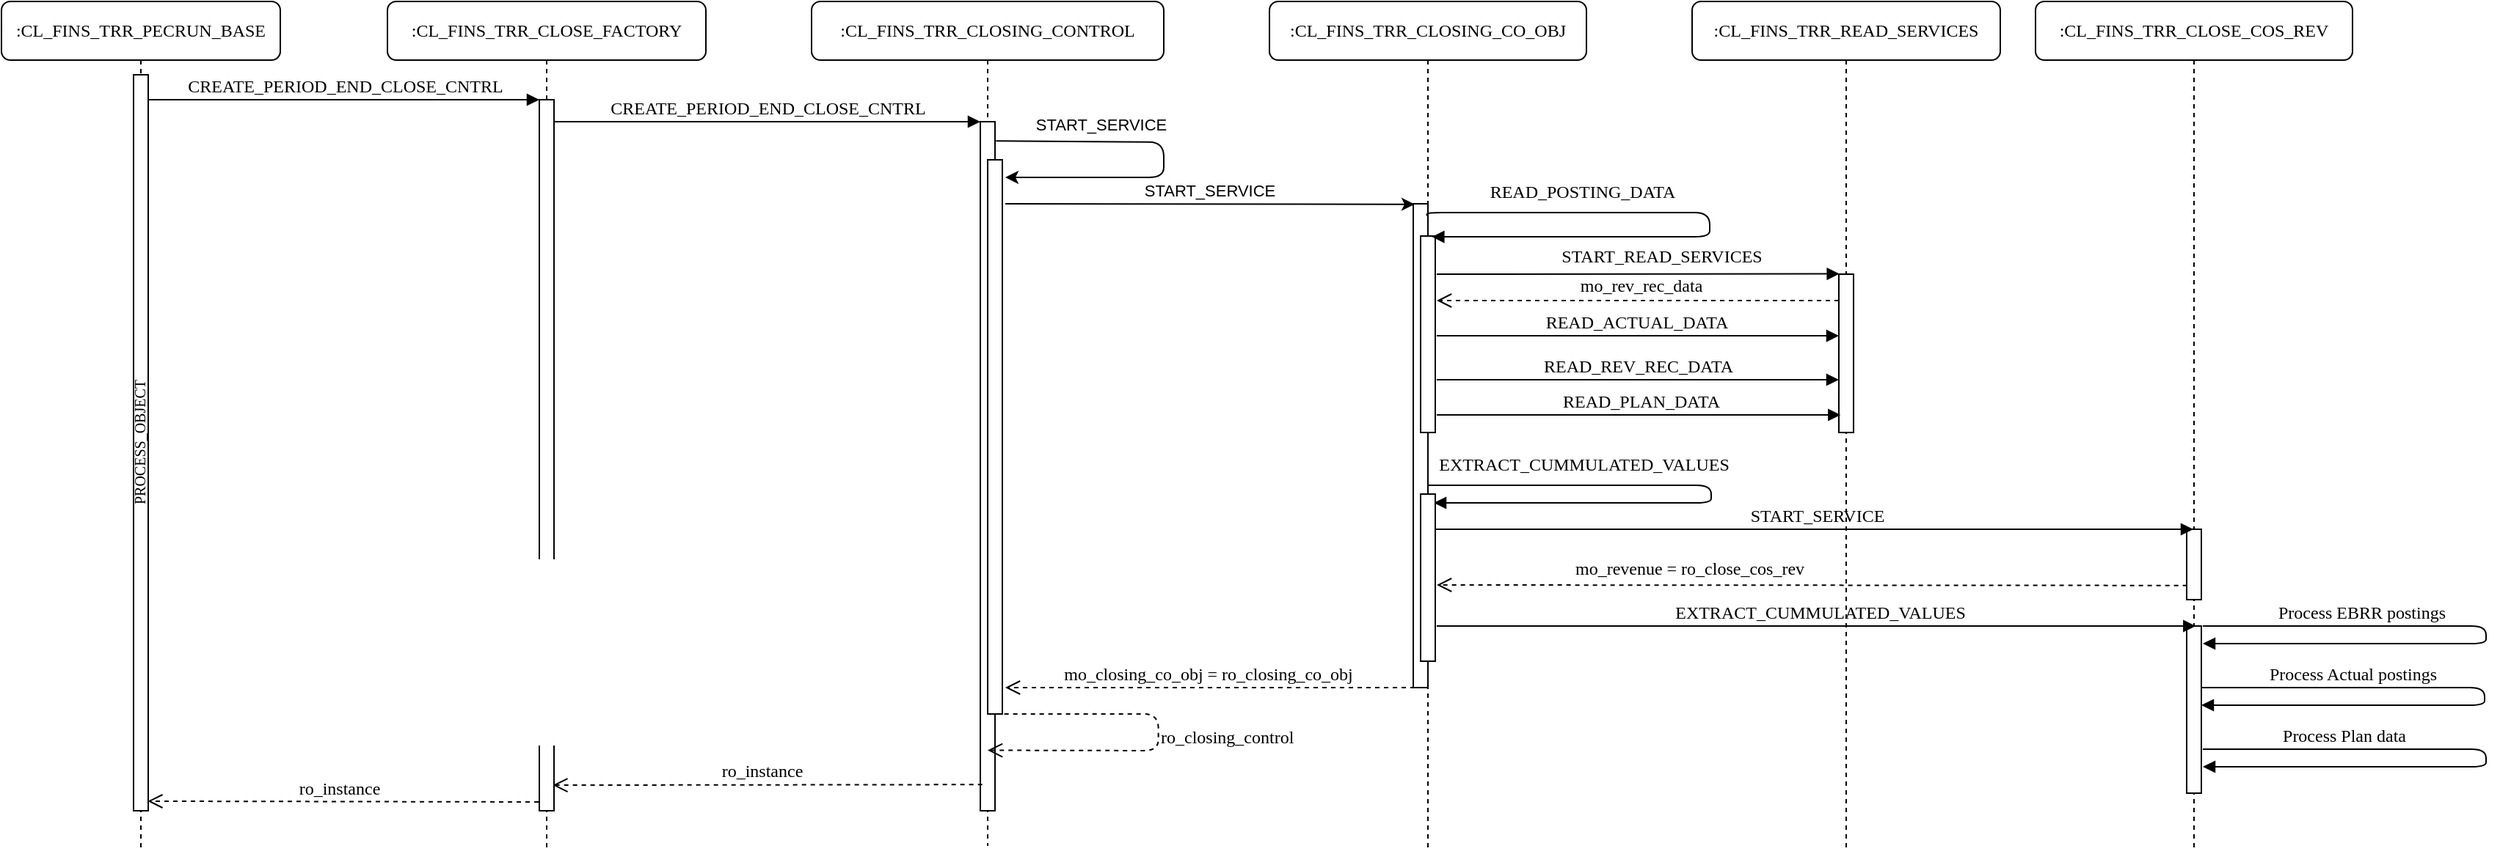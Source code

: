 <mxfile version="25.0.1" pages="3">
  <diagram name="PECRUN - Read " id="13e1069c-82ec-6db2-03f1-153e76fe0fe0">
    <mxGraphModel dx="2905" dy="877" grid="1" gridSize="6" guides="1" tooltips="1" connect="1" arrows="1" fold="1" page="1" pageScale="1" pageWidth="1100" pageHeight="850" background="none" math="0" shadow="0">
      <root>
        <mxCell id="0" />
        <mxCell id="1" parent="0" />
        <mxCell id="7baba1c4bc27f4b0-2" value=":CL_FINS_TRR_CLOSE_FACTORY" style="shape=umlLifeline;perimeter=lifelinePerimeter;whiteSpace=wrap;html=1;container=1;collapsible=0;recursiveResize=0;outlineConnect=0;rounded=1;shadow=0;comic=0;labelBackgroundColor=none;strokeWidth=1;fontFamily=Verdana;fontSize=12;align=center;" parent="1" vertex="1">
          <mxGeometry x="-25" y="48" width="217" height="580" as="geometry" />
        </mxCell>
        <mxCell id="7baba1c4bc27f4b0-10" value="" style="html=1;points=[];perimeter=orthogonalPerimeter;rounded=0;shadow=0;comic=0;labelBackgroundColor=none;strokeWidth=1;fontFamily=Verdana;fontSize=12;align=center;" parent="7baba1c4bc27f4b0-2" vertex="1">
          <mxGeometry x="103.5" y="67" width="10" height="485" as="geometry" />
        </mxCell>
        <mxCell id="7baba1c4bc27f4b0-3" value=":CL_FINS_TRR_CLOSING_CONTROL" style="shape=umlLifeline;perimeter=lifelinePerimeter;whiteSpace=wrap;html=1;container=1;collapsible=0;recursiveResize=0;outlineConnect=0;rounded=1;shadow=0;comic=0;labelBackgroundColor=none;strokeWidth=1;fontFamily=Verdana;fontSize=12;align=center;" parent="1" vertex="1">
          <mxGeometry x="264" y="48" width="240" height="576" as="geometry" />
        </mxCell>
        <mxCell id="7baba1c4bc27f4b0-13" value="" style="html=1;points=[];perimeter=orthogonalPerimeter;rounded=0;shadow=0;comic=0;labelBackgroundColor=none;strokeWidth=1;fontFamily=Verdana;fontSize=12;align=center;" parent="7baba1c4bc27f4b0-3" vertex="1">
          <mxGeometry x="115" y="82" width="10" height="470" as="geometry" />
        </mxCell>
        <mxCell id="adKXQhIe3tN8fhiwJf8t-10" value="" style="html=1;points=[];perimeter=orthogonalPerimeter;rounded=0;shadow=0;comic=0;labelBackgroundColor=none;strokeWidth=1;fontFamily=Verdana;fontSize=12;align=center;" vertex="1" parent="7baba1c4bc27f4b0-3">
          <mxGeometry x="120" y="108" width="10" height="378" as="geometry" />
        </mxCell>
        <mxCell id="adKXQhIe3tN8fhiwJf8t-11" value="START_SERVICE" style="endArrow=classic;html=1;rounded=1;exitX=1.067;exitY=0.028;exitDx=0;exitDy=0;exitPerimeter=0;curved=0;" edge="1" parent="7baba1c4bc27f4b0-3" source="7baba1c4bc27f4b0-13">
          <mxGeometry x="-0.42" y="12" width="50" height="50" relative="1" as="geometry">
            <mxPoint x="252" y="114" as="sourcePoint" />
            <mxPoint x="132" y="120" as="targetPoint" />
            <Array as="points">
              <mxPoint x="240" y="96" />
              <mxPoint x="240" y="120" />
            </Array>
            <mxPoint as="offset" />
          </mxGeometry>
        </mxCell>
        <mxCell id="adKXQhIe3tN8fhiwJf8t-12" value="ro_closing_control" style="html=1;verticalAlign=bottom;endArrow=open;dashed=1;endSize=8;labelBackgroundColor=none;fontFamily=Verdana;fontSize=12;exitX=0.9;exitY=1;exitDx=0;exitDy=0;exitPerimeter=0;rounded=1;curved=0;entryX=0.867;entryY=0.925;entryDx=0;entryDy=0;entryPerimeter=0;horizontal=1;align=left;" edge="1" parent="7baba1c4bc27f4b0-3">
          <mxGeometry x="0.076" relative="1" as="geometry">
            <mxPoint x="120.0" y="510.75" as="targetPoint" />
            <mxPoint x="125.33" y="486" as="sourcePoint" />
            <Array as="points">
              <mxPoint x="236.33" y="486" />
              <mxPoint x="236.33" y="511" />
            </Array>
            <mxPoint as="offset" />
          </mxGeometry>
        </mxCell>
        <mxCell id="adKXQhIe3tN8fhiwJf8t-23" value="mo_closing_co_obj = ro_closing_co_obj" style="html=1;verticalAlign=bottom;endArrow=open;dashed=1;endSize=8;labelBackgroundColor=none;fontFamily=Verdana;fontSize=12;" edge="1" parent="7baba1c4bc27f4b0-3">
          <mxGeometry x="0.011" relative="1" as="geometry">
            <mxPoint x="132" y="468" as="targetPoint" />
            <mxPoint x="411" y="468" as="sourcePoint" />
            <Array as="points" />
            <mxPoint as="offset" />
          </mxGeometry>
        </mxCell>
        <mxCell id="7baba1c4bc27f4b0-4" value=":CL_FINS_TRR_CLOSING_CO_OBJ" style="shape=umlLifeline;perimeter=lifelinePerimeter;whiteSpace=wrap;html=1;container=1;collapsible=0;recursiveResize=0;outlineConnect=0;rounded=1;shadow=0;comic=0;labelBackgroundColor=none;strokeWidth=1;fontFamily=Verdana;fontSize=12;align=center;" parent="1" vertex="1">
          <mxGeometry x="576" y="48" width="216" height="580" as="geometry" />
        </mxCell>
        <mxCell id="7baba1c4bc27f4b0-16" value="" style="html=1;points=[];perimeter=orthogonalPerimeter;rounded=0;shadow=0;comic=0;labelBackgroundColor=none;strokeWidth=1;fontFamily=Verdana;fontSize=12;align=center;" parent="7baba1c4bc27f4b0-4" vertex="1">
          <mxGeometry x="98" y="138" width="10" height="330" as="geometry" />
        </mxCell>
        <mxCell id="7baba1c4bc27f4b0-34" value="" style="html=1;points=[];perimeter=orthogonalPerimeter;rounded=0;shadow=0;comic=0;labelBackgroundColor=none;strokeWidth=1;fontFamily=Verdana;fontSize=12;align=center;" parent="7baba1c4bc27f4b0-4" vertex="1">
          <mxGeometry x="103" y="160" width="10" height="134" as="geometry" />
        </mxCell>
        <mxCell id="7baba1c4bc27f4b0-35" value="READ_POSTING_DATA" style="html=1;verticalAlign=bottom;endArrow=block;labelBackgroundColor=none;fontFamily=Verdana;fontSize=12;elbow=vertical;edgeStyle=orthogonalEdgeStyle;curved=0;entryX=0.767;entryY=0.004;entryPerimeter=0;entryDx=0;entryDy=0;exitX=0.933;exitY=0.025;exitDx=0;exitDy=0;exitPerimeter=0;rounded=1;" parent="7baba1c4bc27f4b0-4" source="7baba1c4bc27f4b0-16" target="7baba1c4bc27f4b0-34" edge="1">
          <mxGeometry x="-0.461" y="5" relative="1" as="geometry">
            <mxPoint x="234" y="114" as="sourcePoint" />
            <mxPoint x="206.5" y="274.76" as="targetPoint" />
            <Array as="points">
              <mxPoint x="107" y="144" />
              <mxPoint x="300" y="144" />
              <mxPoint x="300" y="161" />
            </Array>
            <mxPoint as="offset" />
          </mxGeometry>
        </mxCell>
        <mxCell id="adKXQhIe3tN8fhiwJf8t-14" value="EXTRACT_CUMMULATED_VALUES" style="html=1;verticalAlign=bottom;endArrow=block;labelBackgroundColor=none;fontFamily=Verdana;fontSize=12;elbow=vertical;edgeStyle=orthogonalEdgeStyle;curved=0;entryX=0.767;entryY=0.004;entryPerimeter=0;entryDx=0;entryDy=0;exitX=0.933;exitY=0.025;exitDx=0;exitDy=0;exitPerimeter=0;rounded=1;" edge="1" parent="7baba1c4bc27f4b0-4">
          <mxGeometry x="-0.461" y="5" relative="1" as="geometry">
            <mxPoint x="108" y="330" as="sourcePoint" />
            <mxPoint x="112" y="342" as="targetPoint" />
            <Array as="points">
              <mxPoint x="163" y="330" />
              <mxPoint x="301" y="330" />
              <mxPoint x="301" y="342" />
            </Array>
            <mxPoint as="offset" />
          </mxGeometry>
        </mxCell>
        <mxCell id="adKXQhIe3tN8fhiwJf8t-15" value="" style="html=1;points=[];perimeter=orthogonalPerimeter;rounded=0;shadow=0;comic=0;labelBackgroundColor=none;strokeWidth=1;fontFamily=Verdana;fontSize=12;align=center;" vertex="1" parent="7baba1c4bc27f4b0-4">
          <mxGeometry x="103" y="336" width="10" height="114" as="geometry" />
        </mxCell>
        <mxCell id="7baba1c4bc27f4b0-7" value=":CL_FINS_TRR_CLOSE_COS_REV" style="shape=umlLifeline;perimeter=lifelinePerimeter;whiteSpace=wrap;html=1;container=1;collapsible=0;recursiveResize=0;outlineConnect=0;rounded=1;shadow=0;comic=0;labelBackgroundColor=none;strokeWidth=1;fontFamily=Verdana;fontSize=12;align=center;" parent="1" vertex="1">
          <mxGeometry x="1098" y="48" width="216" height="580" as="geometry" />
        </mxCell>
        <mxCell id="7baba1c4bc27f4b0-25" value="" style="html=1;points=[];perimeter=orthogonalPerimeter;rounded=0;shadow=0;comic=0;labelBackgroundColor=none;strokeColor=#000000;strokeWidth=1;fillColor=#FFFFFF;fontFamily=Verdana;fontSize=12;fontColor=#000000;align=center;" parent="7baba1c4bc27f4b0-7" vertex="1">
          <mxGeometry x="103" y="360" width="10" height="48" as="geometry" />
        </mxCell>
        <mxCell id="adKXQhIe3tN8fhiwJf8t-19" value="" style="html=1;points=[];perimeter=orthogonalPerimeter;rounded=0;shadow=0;comic=0;labelBackgroundColor=none;strokeColor=#000000;strokeWidth=1;fillColor=#FFFFFF;fontFamily=Verdana;fontSize=12;fontColor=#000000;align=center;" vertex="1" parent="7baba1c4bc27f4b0-7">
          <mxGeometry x="103" y="426" width="10" height="114" as="geometry" />
        </mxCell>
        <mxCell id="adKXQhIe3tN8fhiwJf8t-21" value="Process Actual postings" style="html=1;verticalAlign=bottom;endArrow=block;labelBackgroundColor=none;fontFamily=Verdana;fontSize=12;elbow=vertical;edgeStyle=orthogonalEdgeStyle;curved=0;exitX=0.933;exitY=0.025;exitDx=0;exitDy=0;exitPerimeter=0;rounded=1;" edge="1" parent="7baba1c4bc27f4b0-7">
          <mxGeometry x="-0.482" relative="1" as="geometry">
            <mxPoint x="113" y="468" as="sourcePoint" />
            <mxPoint x="113" y="480" as="targetPoint" />
            <Array as="points">
              <mxPoint x="168" y="468" />
              <mxPoint x="306" y="468" />
              <mxPoint x="306" y="480" />
            </Array>
            <mxPoint as="offset" />
          </mxGeometry>
        </mxCell>
        <mxCell id="7baba1c4bc27f4b0-8" value=":CL_FINS_TRR_PECRUN_BASE" style="shape=umlLifeline;perimeter=lifelinePerimeter;whiteSpace=wrap;html=1;container=1;collapsible=0;recursiveResize=0;outlineConnect=0;rounded=1;shadow=0;comic=0;labelBackgroundColor=none;strokeWidth=1;fontFamily=Verdana;fontSize=12;align=center;" parent="1" vertex="1">
          <mxGeometry x="-288" y="48" width="190" height="580" as="geometry" />
        </mxCell>
        <mxCell id="7baba1c4bc27f4b0-9" value="PROCESS_OBJECT" style="html=1;points=[];perimeter=orthogonalPerimeter;rounded=0;shadow=0;comic=0;labelBackgroundColor=none;strokeWidth=1;fontFamily=Verdana;fontSize=10;align=center;horizontal=0;verticalAlign=middle;spacingTop=0;spacingBottom=2;" parent="7baba1c4bc27f4b0-8" vertex="1">
          <mxGeometry x="90" y="50" width="10" height="502" as="geometry" />
        </mxCell>
        <mxCell id="7baba1c4bc27f4b0-26" value="START_READ_SERVICES" style="html=1;verticalAlign=bottom;endArrow=block;entryX=0.033;entryY=-0.002;labelBackgroundColor=none;fontFamily=Verdana;fontSize=12;entryDx=0;entryDy=0;entryPerimeter=0;" parent="1" target="adKXQhIe3tN8fhiwJf8t-1" edge="1">
          <mxGeometry x="0.114" y="3" relative="1" as="geometry">
            <mxPoint x="690" y="234" as="sourcePoint" />
            <mxPoint as="offset" />
          </mxGeometry>
        </mxCell>
        <mxCell id="7baba1c4bc27f4b0-11" value="CREATE_PERIOD_END_CLOSE_CNTRL" style="html=1;verticalAlign=bottom;endArrow=block;entryX=0;entryY=0;labelBackgroundColor=none;fontFamily=Verdana;fontSize=12;edgeStyle=elbowEdgeStyle;elbow=vertical;" parent="1" source="7baba1c4bc27f4b0-9" target="7baba1c4bc27f4b0-10" edge="1">
          <mxGeometry relative="1" as="geometry">
            <mxPoint x="220" y="190" as="sourcePoint" />
          </mxGeometry>
        </mxCell>
        <mxCell id="7baba1c4bc27f4b0-14" value="CREATE_PERIOD_END_CLOSE_CNTRL" style="html=1;verticalAlign=bottom;endArrow=block;entryX=0;entryY=0;labelBackgroundColor=none;fontFamily=Verdana;fontSize=12;edgeStyle=elbowEdgeStyle;elbow=vertical;" parent="1" source="7baba1c4bc27f4b0-10" target="7baba1c4bc27f4b0-13" edge="1">
          <mxGeometry relative="1" as="geometry">
            <mxPoint x="370" y="200" as="sourcePoint" />
          </mxGeometry>
        </mxCell>
        <mxCell id="7baba1c4bc27f4b0-5" value=":CL_FINS_TRR_READ_SERVICES" style="shape=umlLifeline;perimeter=lifelinePerimeter;whiteSpace=wrap;html=1;container=1;collapsible=0;recursiveResize=0;outlineConnect=0;rounded=1;shadow=0;comic=0;labelBackgroundColor=none;strokeWidth=1;fontFamily=Verdana;fontSize=12;align=center;" parent="1" vertex="1">
          <mxGeometry x="864" y="48" width="210" height="580" as="geometry" />
        </mxCell>
        <mxCell id="adKXQhIe3tN8fhiwJf8t-1" value="" style="html=1;points=[];perimeter=orthogonalPerimeter;rounded=0;shadow=0;comic=0;labelBackgroundColor=none;strokeWidth=1;fontFamily=Verdana;fontSize=12;align=center;" vertex="1" parent="7baba1c4bc27f4b0-5">
          <mxGeometry x="100" y="186" width="10" height="108" as="geometry" />
        </mxCell>
        <mxCell id="adKXQhIe3tN8fhiwJf8t-6" value="READ_PLAN_DATA" style="html=1;verticalAlign=bottom;endArrow=block;labelBackgroundColor=none;fontFamily=Verdana;fontSize=12;entryX=0.1;entryY=0.51;entryDx=0;entryDy=0;entryPerimeter=0;" edge="1" parent="7baba1c4bc27f4b0-5">
          <mxGeometry x="0.007" relative="1" as="geometry">
            <mxPoint x="-174" y="282" as="sourcePoint" />
            <mxPoint x="101.17" y="282.0" as="targetPoint" />
            <mxPoint as="offset" />
          </mxGeometry>
        </mxCell>
        <mxCell id="adKXQhIe3tN8fhiwJf8t-5" value="READ_REV_REC_DATA" style="html=1;verticalAlign=bottom;endArrow=block;labelBackgroundColor=none;fontFamily=Verdana;fontSize=12;entryX=-0.1;entryY=0.38;entryDx=0;entryDy=0;entryPerimeter=0;" edge="1" parent="7baba1c4bc27f4b0-5">
          <mxGeometry x="-0.005" relative="1" as="geometry">
            <mxPoint x="-174" y="258" as="sourcePoint" />
            <mxPoint x="100" y="258.0" as="targetPoint" />
            <mxPoint as="offset" />
          </mxGeometry>
        </mxCell>
        <mxCell id="adKXQhIe3tN8fhiwJf8t-3" value="READ_ACTUAL_DATA" style="html=1;verticalAlign=bottom;endArrow=block;labelBackgroundColor=none;fontFamily=Verdana;fontSize=12;entryX=0.167;entryY=0.273;entryDx=0;entryDy=0;entryPerimeter=0;" edge="1" parent="7baba1c4bc27f4b0-5">
          <mxGeometry x="-0.008" relative="1" as="geometry">
            <mxPoint x="-174" y="228" as="sourcePoint" />
            <mxPoint x="100.0" y="228.004" as="targetPoint" />
            <mxPoint as="offset" />
          </mxGeometry>
        </mxCell>
        <mxCell id="7baba1c4bc27f4b0-27" value="mo_rev_rec_data" style="html=1;verticalAlign=bottom;endArrow=open;dashed=1;endSize=8;labelBackgroundColor=none;fontFamily=Verdana;fontSize=12;exitX=0.1;exitY=0.123;exitDx=0;exitDy=0;exitPerimeter=0;" parent="7baba1c4bc27f4b0-5" edge="1">
          <mxGeometry x="-0.012" y="-1" relative="1" as="geometry">
            <mxPoint x="-174" y="204" as="targetPoint" />
            <mxPoint x="100" y="204.004" as="sourcePoint" />
            <Array as="points" />
            <mxPoint as="offset" />
          </mxGeometry>
        </mxCell>
        <mxCell id="adKXQhIe3tN8fhiwJf8t-16" value="START_SERVICE" style="html=1;verticalAlign=bottom;endArrow=block;labelBackgroundColor=none;fontFamily=Verdana;fontSize=12;" edge="1" parent="7baba1c4bc27f4b0-5" target="7baba1c4bc27f4b0-7">
          <mxGeometry x="0.007" relative="1" as="geometry">
            <mxPoint x="-175.17" y="360" as="sourcePoint" />
            <mxPoint x="100" y="360.0" as="targetPoint" />
            <mxPoint as="offset" />
          </mxGeometry>
        </mxCell>
        <mxCell id="adKXQhIe3tN8fhiwJf8t-8" value="ro_instance" style="html=1;verticalAlign=bottom;endArrow=open;dashed=1;endSize=8;labelBackgroundColor=none;fontFamily=Verdana;fontSize=12;entryX=0.967;entryY=0.987;entryDx=0;entryDy=0;entryPerimeter=0;" edge="1" parent="1" target="7baba1c4bc27f4b0-9">
          <mxGeometry x="0.024" relative="1" as="geometry">
            <mxPoint x="-66.0" y="542.66" as="targetPoint" />
            <mxPoint x="78" y="594" as="sourcePoint" />
            <Array as="points" />
            <mxPoint as="offset" />
          </mxGeometry>
        </mxCell>
        <mxCell id="adKXQhIe3tN8fhiwJf8t-9" value="ro_instance" style="html=1;verticalAlign=bottom;endArrow=open;dashed=1;endSize=8;labelBackgroundColor=none;fontFamily=Verdana;fontSize=12;entryX=0.917;entryY=0.964;entryDx=0;entryDy=0;entryPerimeter=0;exitX=0.133;exitY=0.962;exitDx=0;exitDy=0;exitPerimeter=0;" edge="1" parent="1" source="7baba1c4bc27f4b0-13" target="7baba1c4bc27f4b0-10">
          <mxGeometry x="0.024" relative="1" as="geometry">
            <mxPoint x="88.5" y="582" as="targetPoint" />
            <mxPoint x="354.5" y="583" as="sourcePoint" />
            <Array as="points" />
            <mxPoint as="offset" />
          </mxGeometry>
        </mxCell>
        <mxCell id="adKXQhIe3tN8fhiwJf8t-13" value="START_SERVICE" style="endArrow=classic;html=1;rounded=0;entryX=0.1;entryY=0.001;entryDx=0;entryDy=0;entryPerimeter=0;verticalAlign=bottom;" edge="1" parent="1" target="7baba1c4bc27f4b0-16">
          <mxGeometry width="50" height="50" relative="1" as="geometry">
            <mxPoint x="396" y="186" as="sourcePoint" />
            <mxPoint x="530" y="198" as="targetPoint" />
          </mxGeometry>
        </mxCell>
        <mxCell id="adKXQhIe3tN8fhiwJf8t-17" value="mo_revenue = ro_close_cos_rev" style="html=1;verticalAlign=bottom;endArrow=open;dashed=1;endSize=8;labelBackgroundColor=none;fontFamily=Verdana;fontSize=12;exitX=0.033;exitY=0.799;exitDx=0;exitDy=0;exitPerimeter=0;" edge="1" parent="1" source="7baba1c4bc27f4b0-25">
          <mxGeometry x="0.327" y="-2" relative="1" as="geometry">
            <mxPoint x="690" y="446" as="targetPoint" />
            <mxPoint x="982" y="438" as="sourcePoint" />
            <Array as="points" />
            <mxPoint as="offset" />
          </mxGeometry>
        </mxCell>
        <mxCell id="adKXQhIe3tN8fhiwJf8t-18" value="EXTRACT_CUMMULATED_VALUES" style="html=1;verticalAlign=bottom;endArrow=block;labelBackgroundColor=none;fontFamily=Verdana;fontSize=12;" edge="1" parent="1">
          <mxGeometry x="0.007" relative="1" as="geometry">
            <mxPoint x="690" y="474" as="sourcePoint" />
            <mxPoint x="1207.17" y="474" as="targetPoint" />
            <mxPoint as="offset" />
          </mxGeometry>
        </mxCell>
        <mxCell id="adKXQhIe3tN8fhiwJf8t-20" value="Process EBRR postings" style="html=1;verticalAlign=bottom;endArrow=block;labelBackgroundColor=none;fontFamily=Verdana;fontSize=12;elbow=vertical;edgeStyle=orthogonalEdgeStyle;curved=0;exitX=0.933;exitY=0.025;exitDx=0;exitDy=0;exitPerimeter=0;rounded=1;" edge="1" parent="1">
          <mxGeometry x="-0.457" relative="1" as="geometry">
            <mxPoint x="1212" y="474" as="sourcePoint" />
            <mxPoint x="1212" y="486" as="targetPoint" />
            <Array as="points">
              <mxPoint x="1267" y="474" />
              <mxPoint x="1405" y="474" />
              <mxPoint x="1405" y="486" />
            </Array>
            <mxPoint as="offset" />
          </mxGeometry>
        </mxCell>
        <mxCell id="adKXQhIe3tN8fhiwJf8t-22" value="Process Plan data" style="html=1;verticalAlign=bottom;endArrow=block;labelBackgroundColor=none;fontFamily=Verdana;fontSize=12;elbow=vertical;edgeStyle=orthogonalEdgeStyle;curved=0;exitX=0.933;exitY=0.025;exitDx=0;exitDy=0;exitPerimeter=0;rounded=1;" edge="1" parent="1">
          <mxGeometry x="-0.518" relative="1" as="geometry">
            <mxPoint x="1212" y="558" as="sourcePoint" />
            <mxPoint x="1212" y="570" as="targetPoint" />
            <Array as="points">
              <mxPoint x="1267" y="558" />
              <mxPoint x="1405" y="558" />
              <mxPoint x="1405" y="570" />
            </Array>
            <mxPoint as="offset" />
          </mxGeometry>
        </mxCell>
      </root>
    </mxGraphModel>
  </diagram>
  <diagram id="7DDJm00QHUqWDouhGNOm" name="PECRUN - Create items">
    <mxGraphModel dx="1440" dy="626" grid="1" gridSize="6" guides="1" tooltips="1" connect="1" arrows="1" fold="1" page="1" pageScale="1" pageWidth="850" pageHeight="1100" math="0" shadow="0">
      <root>
        <mxCell id="0" />
        <mxCell id="1" parent="0" />
        <mxCell id="P7OocdW12hsp3IASuoOJ-1" value=":CL_FINS_TRR_PECRUN_BASE" style="shape=umlLifeline;perimeter=lifelinePerimeter;whiteSpace=wrap;html=1;container=1;dropTarget=0;collapsible=0;recursiveResize=0;outlineConnect=0;portConstraint=eastwest;newEdgeStyle={&quot;curved&quot;:0,&quot;rounded&quot;:0};" vertex="1" parent="1">
          <mxGeometry x="24" y="24" width="192" height="432" as="geometry" />
        </mxCell>
        <mxCell id="P7OocdW12hsp3IASuoOJ-6" value="" style="html=1;points=[[0,0,0,0,5],[0,1,0,0,-5],[1,0,0,0,5],[1,1,0,0,-5]];perimeter=orthogonalPerimeter;outlineConnect=0;targetShapes=umlLifeline;portConstraint=eastwest;newEdgeStyle={&quot;curved&quot;:0,&quot;rounded&quot;:0};" vertex="1" parent="P7OocdW12hsp3IASuoOJ-1">
          <mxGeometry x="91" y="54" width="10" height="42" as="geometry" />
        </mxCell>
        <mxCell id="P7OocdW12hsp3IASuoOJ-2" value=":CL_FINS_TRR_CLOSE_FACTORY" style="shape=umlLifeline;perimeter=lifelinePerimeter;whiteSpace=wrap;html=1;container=1;dropTarget=0;collapsible=0;recursiveResize=0;outlineConnect=0;portConstraint=eastwest;newEdgeStyle={&quot;curved&quot;:0,&quot;rounded&quot;:0};" vertex="1" parent="1">
          <mxGeometry x="288" y="24" width="204" height="432" as="geometry" />
        </mxCell>
        <mxCell id="P7OocdW12hsp3IASuoOJ-3" value="" style="html=1;points=[[0,0,0,0,5],[0,1,0,0,-5],[1,0,0,0,5],[1,1,0,0,-5]];perimeter=orthogonalPerimeter;outlineConnect=0;targetShapes=umlLifeline;portConstraint=eastwest;newEdgeStyle={&quot;curved&quot;:0,&quot;rounded&quot;:0};" vertex="1" parent="P7OocdW12hsp3IASuoOJ-2">
          <mxGeometry x="97" y="60" width="10" height="30" as="geometry" />
        </mxCell>
        <mxCell id="P7OocdW12hsp3IASuoOJ-4" value="create_period_end_close_cntrl" style="html=1;verticalAlign=bottom;endArrow=block;curved=0;rounded=0;" edge="1" parent="1">
          <mxGeometry relative="1" as="geometry">
            <mxPoint x="126" y="89" as="sourcePoint" />
            <mxPoint x="390" y="89" as="targetPoint" />
          </mxGeometry>
        </mxCell>
        <mxCell id="P7OocdW12hsp3IASuoOJ-5" value="lo_closing_control = ro_instance" style="html=1;verticalAlign=bottom;endArrow=open;dashed=1;endSize=8;curved=0;rounded=0;entryX=0.531;entryY=0.459;entryDx=0;entryDy=0;entryPerimeter=0;" edge="1" parent="1">
          <mxGeometry relative="1" as="geometry">
            <mxPoint x="125.952" y="107.996" as="targetPoint" />
            <mxPoint x="384" y="108.05" as="sourcePoint" />
          </mxGeometry>
        </mxCell>
        <mxCell id="P7OocdW12hsp3IASuoOJ-9" value=":CL_FINS_TRR_CLOSING_CONTROL" style="shape=umlLifeline;perimeter=lifelinePerimeter;whiteSpace=wrap;html=1;container=1;dropTarget=0;collapsible=0;recursiveResize=0;outlineConnect=0;portConstraint=eastwest;newEdgeStyle={&quot;curved&quot;:0,&quot;rounded&quot;:0};" vertex="1" parent="1">
          <mxGeometry x="564" y="24" width="226" height="432" as="geometry" />
        </mxCell>
        <mxCell id="P7OocdW12hsp3IASuoOJ-14" value="" style="html=1;points=[[0,0,0,0,5],[0,1,0,0,-5],[1,0,0,0,5],[1,1,0,0,-5]];perimeter=orthogonalPerimeter;outlineConnect=0;targetShapes=umlLifeline;portConstraint=eastwest;newEdgeStyle={&quot;curved&quot;:0,&quot;rounded&quot;:0};" vertex="1" parent="P7OocdW12hsp3IASuoOJ-9">
          <mxGeometry x="108" y="107.5" width="10" height="222.5" as="geometry" />
        </mxCell>
        <mxCell id="P7OocdW12hsp3IASuoOJ-17" value="mo_closing_co_obj -&amp;gt; evaluate" style="html=1;verticalAlign=bottom;startArrow=none;endArrow=block;startSize=8;curved=0;rounded=0;entryX=0;entryY=0;entryDx=0;entryDy=5;startFill=0;" edge="1" target="P7OocdW12hsp3IASuoOJ-16" parent="P7OocdW12hsp3IASuoOJ-9">
          <mxGeometry relative="1" as="geometry">
            <mxPoint x="116" y="119" as="sourcePoint" />
          </mxGeometry>
        </mxCell>
        <mxCell id="P7OocdW12hsp3IASuoOJ-11" value="lo_closing_control -&amp;gt; create_and_post_document" style="html=1;verticalAlign=bottom;startArrow=none;endArrow=block;startSize=8;curved=0;rounded=0;entryX=0;entryY=0;entryDx=0;entryDy=5;startFill=0;" edge="1" parent="1">
          <mxGeometry relative="1" as="geometry">
            <mxPoint x="122.024" y="402" as="sourcePoint" />
            <mxPoint x="672" y="402" as="targetPoint" />
            <Array as="points" />
          </mxGeometry>
        </mxCell>
        <mxCell id="P7OocdW12hsp3IASuoOJ-13" value="lo_closing_control -&amp;gt; evaluate" style="html=1;verticalAlign=bottom;startArrow=none;endArrow=block;startSize=8;curved=0;rounded=0;entryX=0;entryY=0;entryDx=0;entryDy=5;startFill=0;" edge="1" parent="1">
          <mxGeometry x="-0.018" relative="1" as="geometry">
            <mxPoint x="120" y="132" as="sourcePoint" />
            <mxPoint x="670" y="132" as="targetPoint" />
            <Array as="points" />
            <mxPoint as="offset" />
          </mxGeometry>
        </mxCell>
        <mxCell id="P7OocdW12hsp3IASuoOJ-15" value=":CL_FINS_TRR_CLOSING_CO_OBJ" style="shape=umlLifeline;perimeter=lifelinePerimeter;whiteSpace=wrap;html=1;container=1;dropTarget=0;collapsible=0;recursiveResize=0;outlineConnect=0;portConstraint=eastwest;newEdgeStyle={&quot;curved&quot;:0,&quot;rounded&quot;:0};" vertex="1" parent="1">
          <mxGeometry x="852" y="24" width="210" height="294" as="geometry" />
        </mxCell>
        <mxCell id="P7OocdW12hsp3IASuoOJ-16" value="" style="html=1;points=[[0,0,0,0,5],[0,1,0,0,-5],[1,0,0,0,5],[1,1,0,0,-5]];perimeter=orthogonalPerimeter;outlineConnect=0;targetShapes=umlLifeline;portConstraint=eastwest;newEdgeStyle={&quot;curved&quot;:0,&quot;rounded&quot;:0};" vertex="1" parent="P7OocdW12hsp3IASuoOJ-15">
          <mxGeometry x="100" y="114" width="10" height="30" as="geometry" />
        </mxCell>
        <mxCell id="P7OocdW12hsp3IASuoOJ-18" value="mo_closing_co_obj -&amp;gt; create_items" style="html=1;verticalAlign=bottom;startArrow=none;endArrow=block;startSize=8;curved=0;rounded=0;entryX=0;entryY=0;entryDx=0;entryDy=5;startFill=0;" edge="1" parent="P7OocdW12hsp3IASuoOJ-15">
          <mxGeometry x="0.002" relative="1" as="geometry">
            <mxPoint x="-168" y="162" as="sourcePoint" />
            <mxPoint x="102" y="162" as="targetPoint" />
            <mxPoint as="offset" />
          </mxGeometry>
        </mxCell>
        <mxCell id="P7OocdW12hsp3IASuoOJ-29" value="create_items_default" style="html=1;align=left;spacingLeft=2;endArrow=block;rounded=0;edgeStyle=orthogonalEdgeStyle;curved=0;rounded=0;" edge="1" target="P7OocdW12hsp3IASuoOJ-28" parent="P7OocdW12hsp3IASuoOJ-15">
          <mxGeometry relative="1" as="geometry">
            <mxPoint x="389" y="182" as="sourcePoint" />
            <Array as="points">
              <mxPoint x="419" y="182" />
              <mxPoint x="419" y="198" />
            </Array>
          </mxGeometry>
        </mxCell>
        <mxCell id="P7OocdW12hsp3IASuoOJ-31" value="create_items_interest_revenue" style="html=1;align=left;spacingLeft=2;endArrow=block;rounded=0;edgeStyle=orthogonalEdgeStyle;curved=0;rounded=0;" edge="1" target="P7OocdW12hsp3IASuoOJ-30" parent="P7OocdW12hsp3IASuoOJ-15">
          <mxGeometry relative="1" as="geometry">
            <mxPoint x="389" y="222" as="sourcePoint" />
            <Array as="points">
              <mxPoint x="389" y="216" />
              <mxPoint x="419" y="216" />
              <mxPoint x="419" y="228" />
            </Array>
          </mxGeometry>
        </mxCell>
        <mxCell id="P7OocdW12hsp3IASuoOJ-27" value="mo_revenue -&amp;gt; create_items" style="html=1;verticalAlign=bottom;startArrow=none;endArrow=block;startSize=8;curved=0;rounded=0;entryX=0;entryY=0;entryDx=0;entryDy=5;startFill=0;" edge="1" parent="P7OocdW12hsp3IASuoOJ-15">
          <mxGeometry x="0.002" relative="1" as="geometry">
            <mxPoint x="110" y="173.76" as="sourcePoint" />
            <mxPoint x="380" y="173.76" as="targetPoint" />
            <mxPoint as="offset" />
          </mxGeometry>
        </mxCell>
        <mxCell id="P7OocdW12hsp3IASuoOJ-21" value="" style="html=1;points=[[0,0,0,0,5],[0,1,0,0,-5],[1,0,0,0,5],[1,1,0,0,-5]];perimeter=orthogonalPerimeter;outlineConnect=0;targetShapes=umlLifeline;portConstraint=eastwest;newEdgeStyle={&quot;curved&quot;:0,&quot;rounded&quot;:0};" vertex="1" parent="P7OocdW12hsp3IASuoOJ-15">
          <mxGeometry x="100" y="162" width="10" height="90" as="geometry" />
        </mxCell>
        <mxCell id="P7OocdW12hsp3IASuoOJ-19" value="mo_closing_co_obj -&amp;gt; create_items_delta" style="html=1;verticalAlign=bottom;startArrow=none;endArrow=block;startSize=8;curved=0;rounded=0;entryX=0;entryY=0;entryDx=0;entryDy=5;startFill=0;" edge="1" parent="1">
          <mxGeometry relative="1" as="geometry">
            <mxPoint x="682" y="306" as="sourcePoint" />
            <mxPoint x="952" y="306" as="targetPoint" />
          </mxGeometry>
        </mxCell>
        <mxCell id="P7OocdW12hsp3IASuoOJ-20" value=":CL_FINS_TRR_CLOSE_COS_REV" style="shape=umlLifeline;perimeter=lifelinePerimeter;whiteSpace=wrap;html=1;container=1;dropTarget=0;collapsible=0;recursiveResize=0;outlineConnect=0;portConstraint=eastwest;newEdgeStyle={&quot;curved&quot;:0,&quot;rounded&quot;:0};" vertex="1" parent="1">
          <mxGeometry x="1134" y="24" width="204" height="510" as="geometry" />
        </mxCell>
        <mxCell id="P7OocdW12hsp3IASuoOJ-25" value="" style="html=1;points=[[0,0,0,0,5],[0,1,0,0,-5],[1,0,0,0,5],[1,1,0,0,-5]];perimeter=orthogonalPerimeter;outlineConnect=0;targetShapes=umlLifeline;portConstraint=eastwest;newEdgeStyle={&quot;curved&quot;:0,&quot;rounded&quot;:0};fillStyle=solid;" vertex="1" parent="P7OocdW12hsp3IASuoOJ-20">
          <mxGeometry x="97" y="172" width="10" height="80" as="geometry" />
        </mxCell>
        <mxCell id="P7OocdW12hsp3IASuoOJ-28" value="" style="html=1;points=[[0,0,0,0,5],[0,1,0,0,-5],[1,0,0,0,5],[1,1,0,0,-5]];perimeter=orthogonalPerimeter;outlineConnect=0;targetShapes=umlLifeline;portConstraint=eastwest;newEdgeStyle={&quot;curved&quot;:0,&quot;rounded&quot;:0};" vertex="1" parent="P7OocdW12hsp3IASuoOJ-20">
          <mxGeometry x="102" y="192" width="10" height="20" as="geometry" />
        </mxCell>
        <mxCell id="P7OocdW12hsp3IASuoOJ-30" value="" style="html=1;points=[[0,0,0,0,5],[0,1,0,0,-5],[1,0,0,0,5],[1,1,0,0,-5]];perimeter=orthogonalPerimeter;outlineConnect=0;targetShapes=umlLifeline;portConstraint=eastwest;newEdgeStyle={&quot;curved&quot;:0,&quot;rounded&quot;:0};" vertex="1" parent="P7OocdW12hsp3IASuoOJ-20">
          <mxGeometry x="102" y="228" width="10" height="18" as="geometry" />
        </mxCell>
        <mxCell id="P7OocdW12hsp3IASuoOJ-23" value="" style="html=1;points=[[0,0,0,0,5],[0,1,0,0,-5],[1,0,0,0,5],[1,1,0,0,-5]];perimeter=orthogonalPerimeter;outlineConnect=0;targetShapes=umlLifeline;portConstraint=eastwest;newEdgeStyle={&quot;curved&quot;:0,&quot;rounded&quot;:0};" vertex="1" parent="1">
          <mxGeometry x="952" y="306" width="10" height="30" as="geometry" />
        </mxCell>
        <mxCell id="P7OocdW12hsp3IASuoOJ-10" value="" style="html=1;points=[[0,0,0,0,5],[0,1,0,0,-5],[1,0,0,0,5],[1,1,0,0,-5]];perimeter=orthogonalPerimeter;outlineConnect=0;targetShapes=umlLifeline;portConstraint=eastwest;newEdgeStyle={&quot;curved&quot;:0,&quot;rounded&quot;:0};" vertex="1" parent="1">
          <mxGeometry x="672" y="402" width="10" height="20" as="geometry" />
        </mxCell>
        <mxCell id="P7OocdW12hsp3IASuoOJ-32" value="rt_items_delta" style="html=1;verticalAlign=bottom;endArrow=open;dashed=1;endSize=8;curved=0;rounded=0;" edge="1" parent="1" source="P7OocdW12hsp3IASuoOJ-23">
          <mxGeometry relative="1" as="geometry">
            <mxPoint x="762" y="336" as="sourcePoint" />
            <mxPoint x="682" y="336" as="targetPoint" />
          </mxGeometry>
        </mxCell>
        <mxCell id="P7OocdW12hsp3IASuoOJ-33" value="rt_items_delta" style="html=1;verticalAlign=bottom;endArrow=open;dashed=1;endSize=8;curved=0;rounded=0;" edge="1" parent="1" target="P7OocdW12hsp3IASuoOJ-1">
          <mxGeometry relative="1" as="geometry">
            <mxPoint x="672" y="348" as="sourcePoint" />
            <mxPoint x="402" y="348" as="targetPoint" />
          </mxGeometry>
        </mxCell>
      </root>
    </mxGraphModel>
  </diagram>
  <diagram id="VLGfFlUw0tZyF9rZSbV5" name="CO_OBJ-EVALUATE">
    <mxGraphModel dx="1876" dy="684" grid="1" gridSize="10" guides="1" tooltips="1" connect="1" arrows="1" fold="1" page="1" pageScale="1" pageWidth="850" pageHeight="1100" math="0" shadow="0">
      <root>
        <mxCell id="0" />
        <mxCell id="1" parent="0" />
        <mxCell id="WgVuqR3fxWwMF7FHCe9G-1" value="EVALUATE" style="strokeWidth=2;html=1;shape=mxgraph.flowchart.start_1;whiteSpace=wrap;" vertex="1" parent="1">
          <mxGeometry x="110" y="20" width="100" height="60" as="geometry" />
        </mxCell>
        <mxCell id="WgVuqR3fxWwMF7FHCe9G-2" value="CASE&amp;nbsp;&lt;div&gt;mo_valuation_rule-&amp;gt;mv_method&lt;/div&gt;" style="strokeWidth=2;html=1;shape=mxgraph.flowchart.decision;whiteSpace=wrap;" vertex="1" parent="1">
          <mxGeometry x="40" y="120" width="240" height="100" as="geometry" />
        </mxCell>
        <mxCell id="WgVuqR3fxWwMF7FHCe9G-3" style="edgeStyle=orthogonalEdgeStyle;rounded=0;orthogonalLoop=1;jettySize=auto;html=1;exitX=0.5;exitY=1;exitDx=0;exitDy=0;exitPerimeter=0;entryX=0.5;entryY=0;entryDx=0;entryDy=0;entryPerimeter=0;" edge="1" parent="1" source="WgVuqR3fxWwMF7FHCe9G-1" target="WgVuqR3fxWwMF7FHCe9G-2">
          <mxGeometry relative="1" as="geometry" />
        </mxCell>
        <mxCell id="WgVuqR3fxWwMF7FHCe9G-12" value="Yes" style="edgeStyle=orthogonalEdgeStyle;rounded=0;orthogonalLoop=1;jettySize=auto;html=1;exitX=0.5;exitY=1;exitDx=0;exitDy=0;exitPerimeter=0;entryX=0.5;entryY=0;entryDx=0;entryDy=0;" edge="1" parent="1" source="WgVuqR3fxWwMF7FHCe9G-5">
          <mxGeometry relative="1" as="geometry">
            <mxPoint x="160" y="420" as="targetPoint" />
          </mxGeometry>
        </mxCell>
        <mxCell id="WgVuqR3fxWwMF7FHCe9G-5" value="is TECO" style="strokeWidth=2;html=1;shape=mxgraph.flowchart.decision;whiteSpace=wrap;" vertex="1" parent="1">
          <mxGeometry x="-30" y="270" width="100" height="100" as="geometry" />
        </mxCell>
        <mxCell id="WgVuqR3fxWwMF7FHCe9G-6" value="if_fins_trr_method-gc_financial_lease" style="edgeStyle=orthogonalEdgeStyle;rounded=0;orthogonalLoop=1;jettySize=auto;html=1;exitX=0.5;exitY=1;exitDx=0;exitDy=0;exitPerimeter=0;entryX=0.5;entryY=0;entryDx=0;entryDy=0;entryPerimeter=0;" edge="1" parent="1" source="WgVuqR3fxWwMF7FHCe9G-2" target="WgVuqR3fxWwMF7FHCe9G-5">
          <mxGeometry relative="1" as="geometry" />
        </mxCell>
        <mxCell id="WgVuqR3fxWwMF7FHCe9G-14" value="Yes" style="edgeStyle=orthogonalEdgeStyle;rounded=0;orthogonalLoop=1;jettySize=auto;html=1;exitX=0.5;exitY=1;exitDx=0;exitDy=0;exitPerimeter=0;entryX=0.5;entryY=0;entryDx=0;entryDy=0;" edge="1" parent="1" source="WgVuqR3fxWwMF7FHCe9G-7">
          <mxGeometry relative="1" as="geometry">
            <mxPoint x="160" y="420" as="targetPoint" />
          </mxGeometry>
        </mxCell>
        <mxCell id="WgVuqR3fxWwMF7FHCe9G-7" value="is Finally billed" style="strokeWidth=2;html=1;shape=mxgraph.flowchart.decision;whiteSpace=wrap;" vertex="1" parent="1">
          <mxGeometry x="110" y="270" width="100" height="100" as="geometry" />
        </mxCell>
        <mxCell id="WgVuqR3fxWwMF7FHCe9G-13" value="Yes" style="edgeStyle=orthogonalEdgeStyle;rounded=0;orthogonalLoop=1;jettySize=auto;html=1;exitX=0.5;exitY=1;exitDx=0;exitDy=0;exitPerimeter=0;entryX=0.5;entryY=0;entryDx=0;entryDy=0;" edge="1" parent="1" source="WgVuqR3fxWwMF7FHCe9G-8">
          <mxGeometry relative="1" as="geometry">
            <mxPoint x="160" y="420" as="targetPoint" />
          </mxGeometry>
        </mxCell>
        <mxCell id="WgVuqR3fxWwMF7FHCe9G-8" value="is SD rejected" style="strokeWidth=2;html=1;shape=mxgraph.flowchart.decision;whiteSpace=wrap;" vertex="1" parent="1">
          <mxGeometry x="250" y="270" width="100" height="100" as="geometry" />
        </mxCell>
        <mxCell id="WgVuqR3fxWwMF7FHCe9G-9" value="No" style="edgeStyle=orthogonalEdgeStyle;rounded=0;orthogonalLoop=1;jettySize=auto;html=1;exitX=1;exitY=0.5;exitDx=0;exitDy=0;exitPerimeter=0;" edge="1" parent="1" source="WgVuqR3fxWwMF7FHCe9G-5">
          <mxGeometry relative="1" as="geometry">
            <mxPoint x="110" y="320" as="targetPoint" />
            <Array as="points">
              <mxPoint x="80" y="320" />
              <mxPoint x="80" y="320" />
            </Array>
            <mxPoint as="offset" />
          </mxGeometry>
        </mxCell>
        <mxCell id="WgVuqR3fxWwMF7FHCe9G-18" style="edgeStyle=orthogonalEdgeStyle;rounded=0;orthogonalLoop=1;jettySize=auto;html=1;exitX=0.5;exitY=1;exitDx=0;exitDy=0;" edge="1" parent="1" source="WgVuqR3fxWwMF7FHCe9G-15" target="WgVuqR3fxWwMF7FHCe9G-16">
          <mxGeometry relative="1" as="geometry" />
        </mxCell>
        <mxCell id="WgVuqR3fxWwMF7FHCe9G-15" value="&lt;meta charset=&quot;utf-8&quot;&gt;&lt;span style=&quot;color: rgb(0, 0, 0); font-family: Helvetica; font-size: 12px; font-style: normal; font-variant-ligatures: normal; font-variant-caps: normal; font-weight: 400; letter-spacing: normal; orphans: 2; text-align: center; text-indent: 0px; text-transform: none; widows: 2; word-spacing: 0px; -webkit-text-stroke-width: 0px; white-space: normal; background-color: rgb(251, 251, 251); text-decoration-thickness: initial; text-decoration-style: initial; text-decoration-color: initial; display: inline !important; float: none;&quot;&gt;cancel_deferal_accrual_trans&lt;/span&gt;" style="rounded=1;whiteSpace=wrap;html=1;absoluteArcSize=1;arcSize=14;strokeWidth=2;" vertex="1" parent="1">
          <mxGeometry x="65" y="420" width="190" height="30" as="geometry" />
        </mxCell>
        <mxCell id="WgVuqR3fxWwMF7FHCe9G-16" value="&lt;span style=&quot;color: rgb(0, 0, 0); font-family: Helvetica; font-size: 12px; font-style: normal; font-variant-ligatures: normal; font-variant-caps: normal; font-weight: 400; letter-spacing: normal; orphans: 2; text-align: center; text-indent: 0px; text-transform: none; widows: 2; word-spacing: 0px; -webkit-text-stroke-width: 0px; white-space: normal; background-color: rgb(251, 251, 251); text-decoration-thickness: initial; text-decoration-style: initial; text-decoration-color: initial; display: inline !important; float: none;&quot;&gt;cancel_deferal_accrual&lt;/span&gt;" style="rounded=1;whiteSpace=wrap;html=1;absoluteArcSize=1;arcSize=14;strokeWidth=2;" vertex="1" parent="1">
          <mxGeometry x="65" y="470" width="190" height="30" as="geometry" />
        </mxCell>
        <mxCell id="WgVuqR3fxWwMF7FHCe9G-17" value="END" style="strokeWidth=2;html=1;shape=mxgraph.flowchart.terminator;whiteSpace=wrap;" vertex="1" parent="1">
          <mxGeometry x="110" y="520" width="100" height="60" as="geometry" />
        </mxCell>
        <mxCell id="WgVuqR3fxWwMF7FHCe9G-19" style="edgeStyle=orthogonalEdgeStyle;rounded=0;orthogonalLoop=1;jettySize=auto;html=1;exitX=0.5;exitY=1;exitDx=0;exitDy=0;entryX=0.5;entryY=0;entryDx=0;entryDy=0;entryPerimeter=0;" edge="1" parent="1" source="WgVuqR3fxWwMF7FHCe9G-16" target="WgVuqR3fxWwMF7FHCe9G-17">
          <mxGeometry relative="1" as="geometry" />
        </mxCell>
        <mxCell id="WgVuqR3fxWwMF7FHCe9G-20" value="No" style="edgeStyle=orthogonalEdgeStyle;rounded=0;orthogonalLoop=1;jettySize=auto;html=1;exitX=1;exitY=0.5;exitDx=0;exitDy=0;exitPerimeter=0;entryX=0;entryY=0.5;entryDx=0;entryDy=0;entryPerimeter=0;" edge="1" parent="1" source="WgVuqR3fxWwMF7FHCe9G-7" target="WgVuqR3fxWwMF7FHCe9G-8">
          <mxGeometry relative="1" as="geometry" />
        </mxCell>
      </root>
    </mxGraphModel>
  </diagram>
</mxfile>
